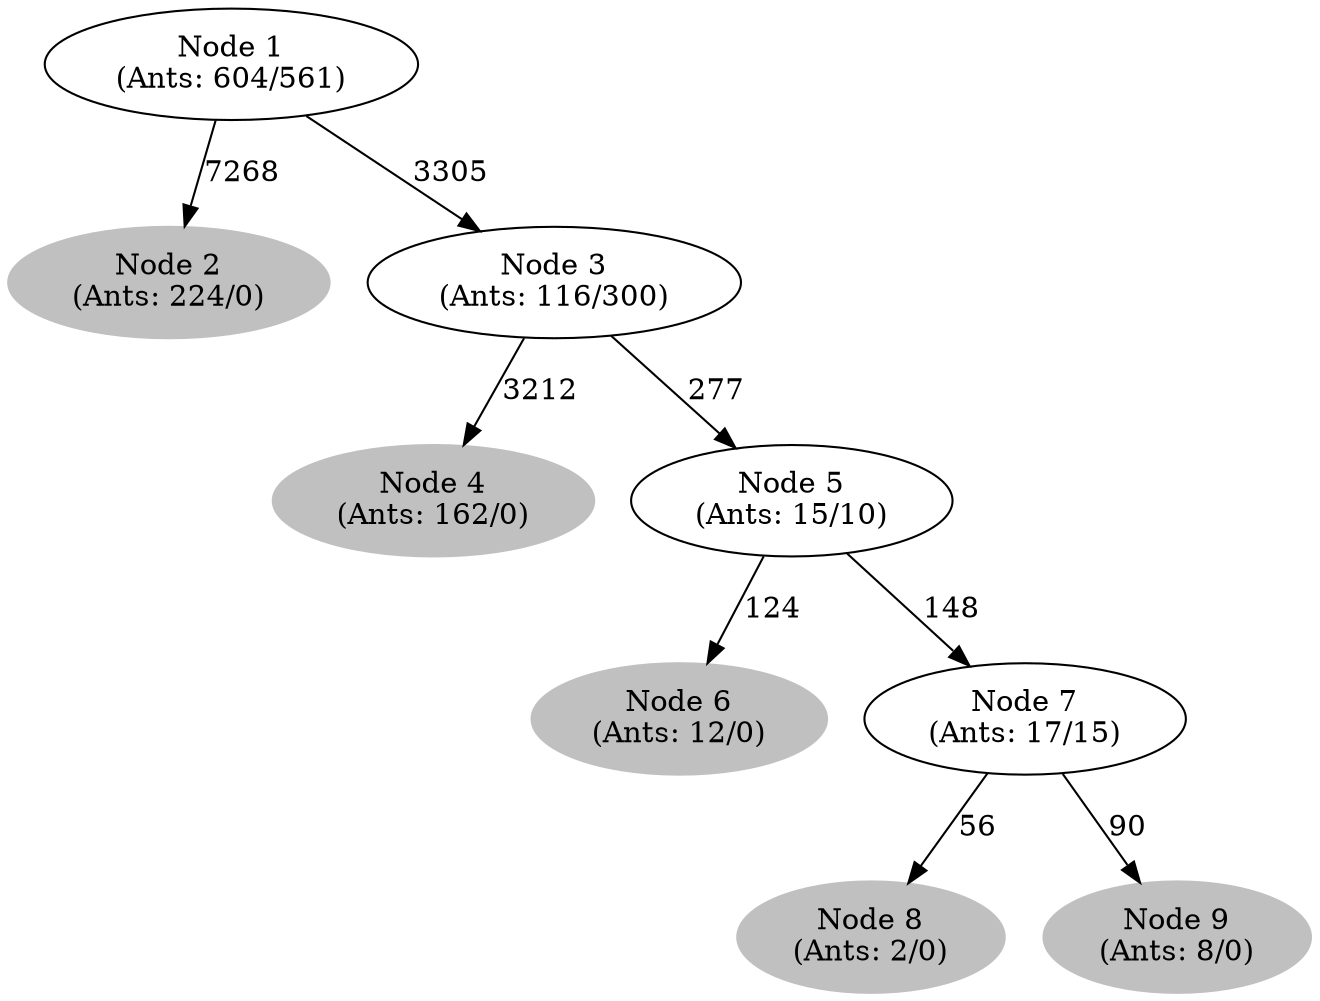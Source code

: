 digraph G {
	
	 "Node 2\n(Ants: 224/0)" [style=filled,color="gray"];
	"Node 1\n(Ants: 604/561)" -> "Node 2\n(Ants: 224/0)" [label=7268];
	 "Node 1\n(Ants: 604/561)" -> "Node 3\n(Ants: 116/300)" [label=3305];
	 "Node 4\n(Ants: 162/0)" [style=filled,color="gray"];
	"Node 3\n(Ants: 116/300)" -> "Node 4\n(Ants: 162/0)" [label=3212];
	 "Node 3\n(Ants: 116/300)" -> "Node 5\n(Ants: 15/10)" [label=277];
	 "Node 6\n(Ants: 12/0)" [style=filled,color="gray"];
	"Node 5\n(Ants: 15/10)" -> "Node 6\n(Ants: 12/0)" [label=124];
	 "Node 5\n(Ants: 15/10)" -> "Node 7\n(Ants: 17/15)" [label=148];
	 "Node 8\n(Ants: 2/0)" [style=filled,color="gray"];
	"Node 7\n(Ants: 17/15)" -> "Node 8\n(Ants: 2/0)" [label=56];
	 "Node 9\n(Ants: 8/0)" [style=filled,color="gray"];
	"Node 7\n(Ants: 17/15)" -> "Node 9\n(Ants: 8/0)" [label=90];
	 
}

